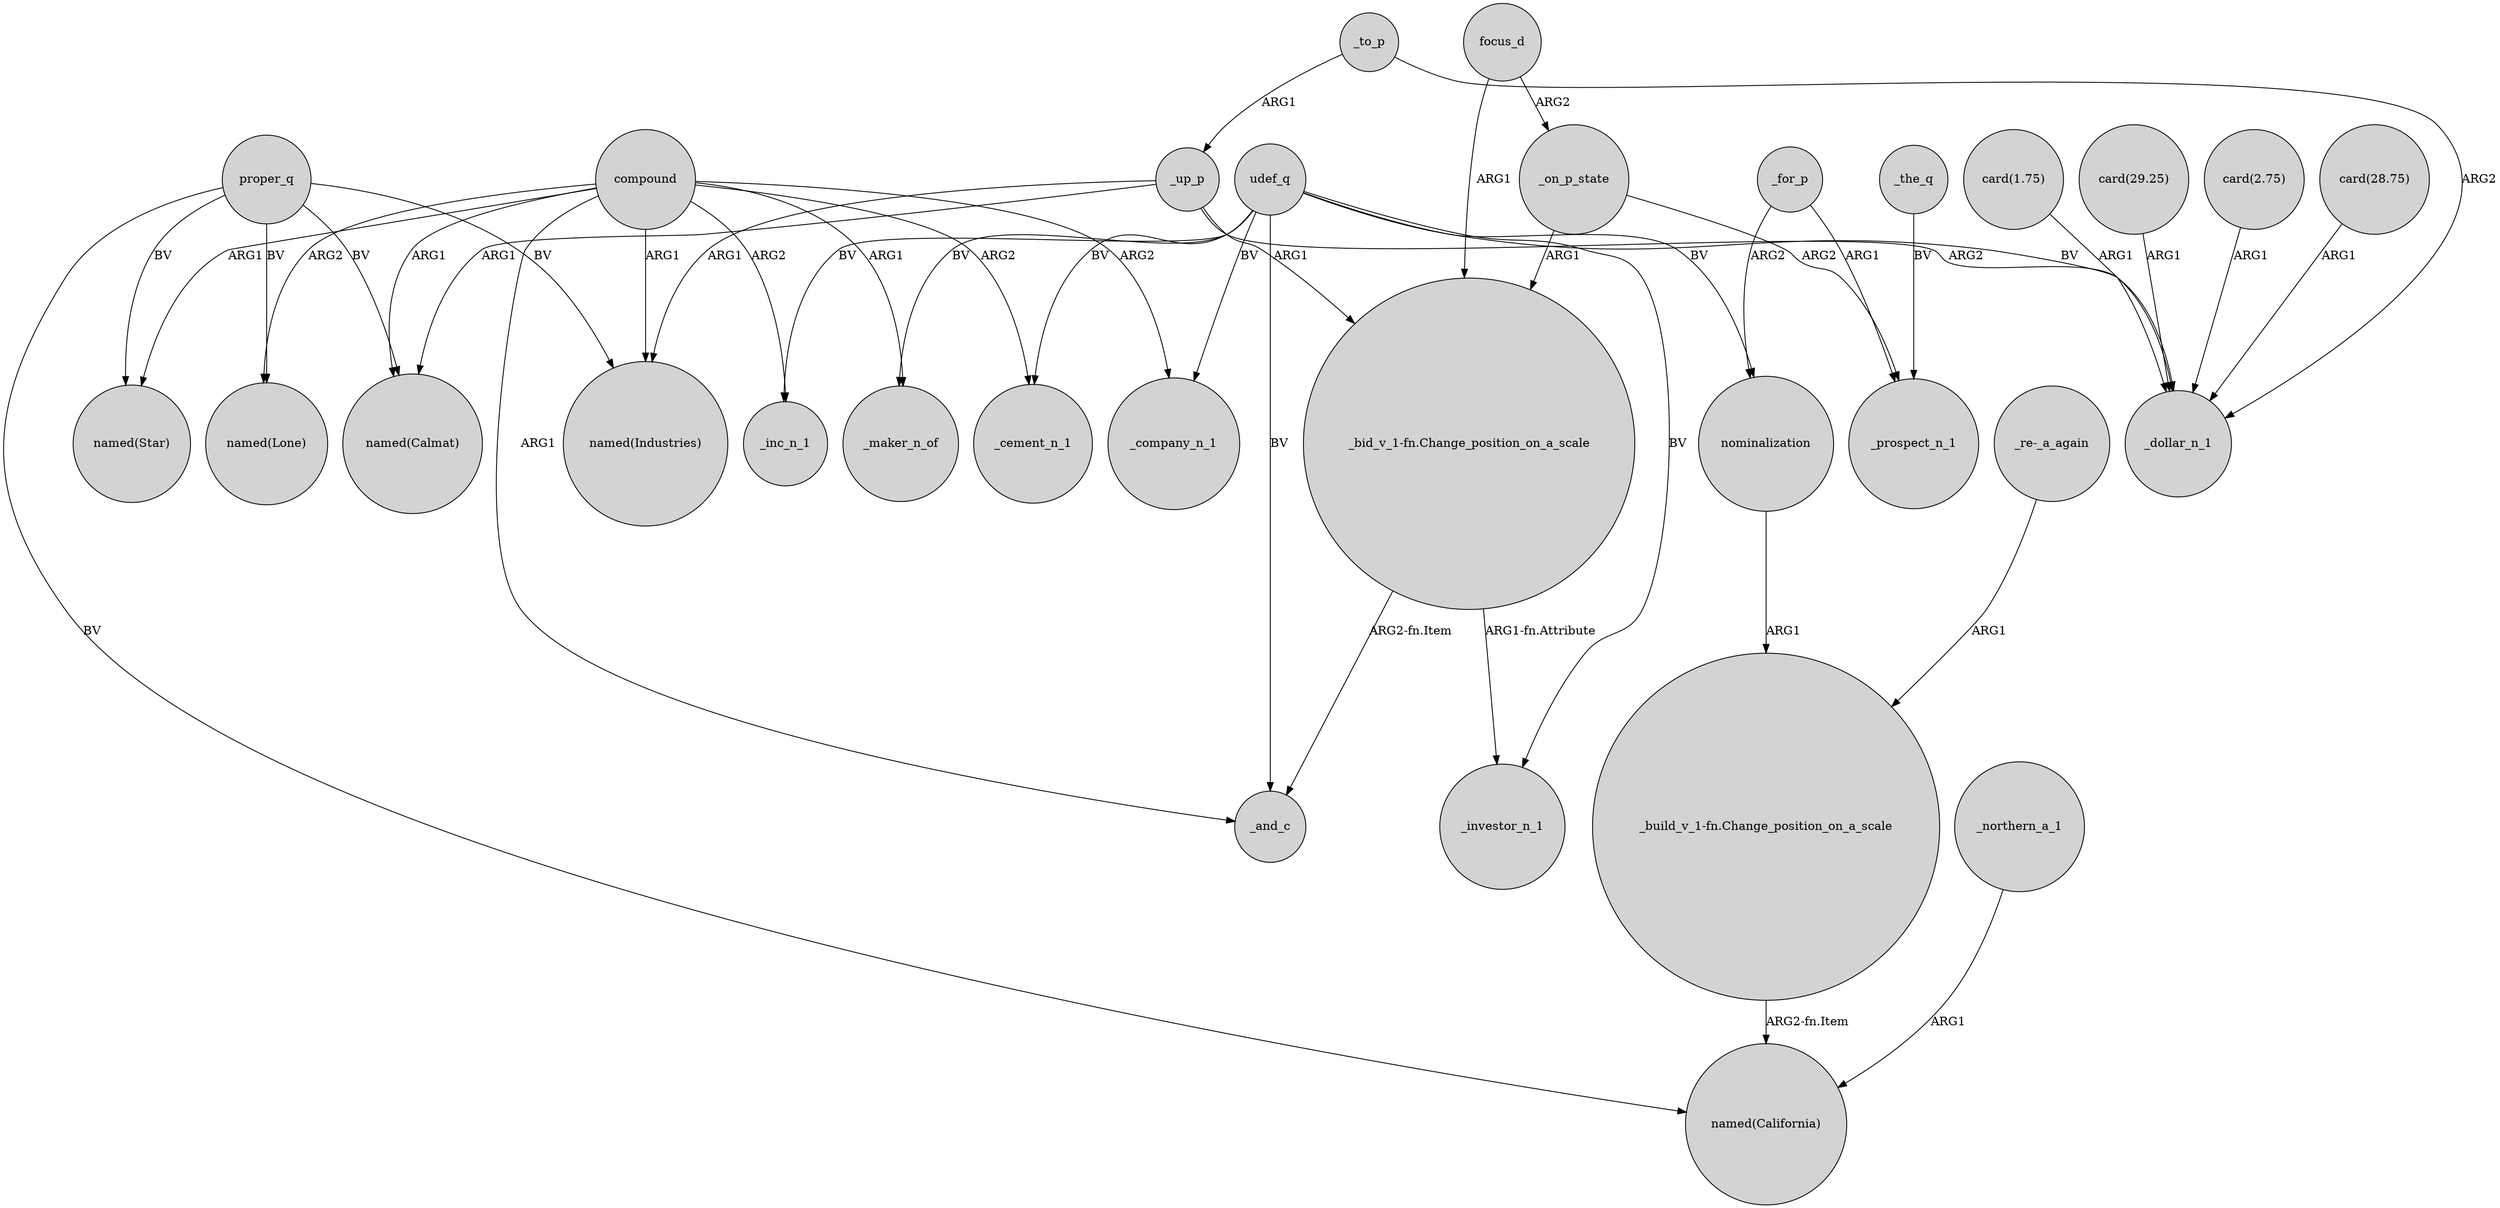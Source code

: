digraph {
	node [shape=circle style=filled]
	proper_q -> "named(Calmat)" [label=BV]
	_on_p_state -> _prospect_n_1 [label=ARG2]
	proper_q -> "named(Industries)" [label=BV]
	proper_q -> "named(Star)" [label=BV]
	compound -> _and_c [label=ARG1]
	compound -> _company_n_1 [label=ARG2]
	udef_q -> _company_n_1 [label=BV]
	_the_q -> _prospect_n_1 [label=BV]
	"card(28.75)" -> _dollar_n_1 [label=ARG1]
	compound -> "named(Industries)" [label=ARG1]
	udef_q -> nominalization [label=BV]
	compound -> "named(Lone)" [label=ARG2]
	compound -> "named(Star)" [label=ARG1]
	_to_p -> _dollar_n_1 [label=ARG2]
	proper_q -> "named(Lone)" [label=BV]
	udef_q -> _and_c [label=BV]
	focus_d -> _on_p_state [label=ARG2]
	_up_p -> "_bid_v_1-fn.Change_position_on_a_scale" [label=ARG1]
	nominalization -> "_build_v_1-fn.Change_position_on_a_scale" [label=ARG1]
	udef_q -> _maker_n_of [label=BV]
	_up_p -> _dollar_n_1 [label=ARG2]
	_to_p -> _up_p [label=ARG1]
	udef_q -> _inc_n_1 [label=BV]
	_northern_a_1 -> "named(California)" [label=ARG1]
	_on_p_state -> "_bid_v_1-fn.Change_position_on_a_scale" [label=ARG1]
	compound -> _inc_n_1 [label=ARG2]
	"_build_v_1-fn.Change_position_on_a_scale" -> "named(California)" [label="ARG2-fn.Item"]
	"_re-_a_again" -> "_build_v_1-fn.Change_position_on_a_scale" [label=ARG1]
	udef_q -> _dollar_n_1 [label=BV]
	_for_p -> nominalization [label=ARG2]
	focus_d -> "_bid_v_1-fn.Change_position_on_a_scale" [label=ARG1]
	"card(1.75)" -> _dollar_n_1 [label=ARG1]
	udef_q -> _cement_n_1 [label=BV]
	"_bid_v_1-fn.Change_position_on_a_scale" -> _investor_n_1 [label="ARG1-fn.Attribute"]
	compound -> "named(Calmat)" [label=ARG1]
	"_bid_v_1-fn.Change_position_on_a_scale" -> _and_c [label="ARG2-fn.Item"]
	compound -> _cement_n_1 [label=ARG2]
	compound -> _maker_n_of [label=ARG1]
	_up_p -> "named(Calmat)" [label=ARG1]
	"card(29.25)" -> _dollar_n_1 [label=ARG1]
	proper_q -> "named(California)" [label=BV]
	udef_q -> _investor_n_1 [label=BV]
	_up_p -> "named(Industries)" [label=ARG1]
	_for_p -> _prospect_n_1 [label=ARG1]
	"card(2.75)" -> _dollar_n_1 [label=ARG1]
}
